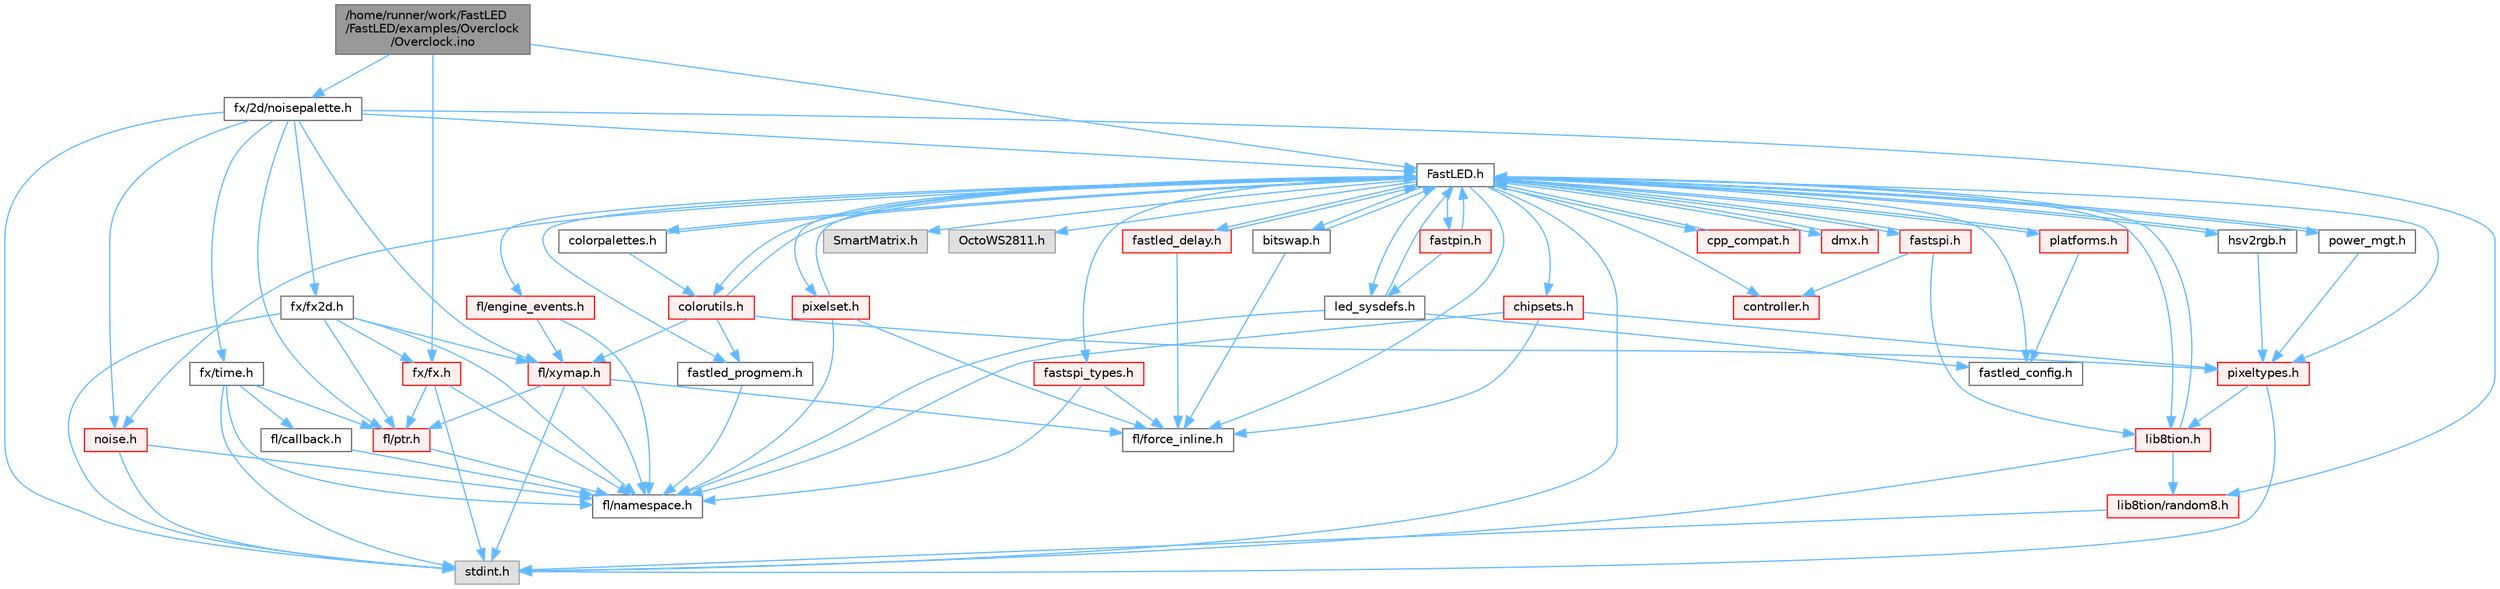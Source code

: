 digraph "/home/runner/work/FastLED/FastLED/examples/Overclock/Overclock.ino"
{
 // INTERACTIVE_SVG=YES
 // LATEX_PDF_SIZE
  bgcolor="transparent";
  edge [fontname=Helvetica,fontsize=10,labelfontname=Helvetica,labelfontsize=10];
  node [fontname=Helvetica,fontsize=10,shape=box,height=0.2,width=0.4];
  Node1 [id="Node000001",label="/home/runner/work/FastLED\l/FastLED/examples/Overclock\l/Overclock.ino",height=0.2,width=0.4,color="gray40", fillcolor="grey60", style="filled", fontcolor="black",tooltip="Demonstrates how to overclock a FastLED setup."];
  Node1 -> Node2 [id="edge1_Node000001_Node000002",color="steelblue1",style="solid",tooltip=" "];
  Node2 [id="Node000002",label="fx/2d/noisepalette.h",height=0.2,width=0.4,color="grey40", fillcolor="white", style="filled",URL="$d6/dc7/noisepalette_8h.html",tooltip="Demonstrates how to mix noise generation with color palettes on a 2D LED matrix."];
  Node2 -> Node3 [id="edge2_Node000002_Node000003",color="steelblue1",style="solid",tooltip=" "];
  Node3 [id="Node000003",label="stdint.h",height=0.2,width=0.4,color="grey60", fillcolor="#E0E0E0", style="filled",tooltip=" "];
  Node2 -> Node4 [id="edge3_Node000002_Node000004",color="steelblue1",style="solid",tooltip=" "];
  Node4 [id="Node000004",label="FastLED.h",height=0.2,width=0.4,color="grey40", fillcolor="white", style="filled",URL="$db/d97/_fast_l_e_d_8h.html",tooltip="central include file for FastLED, defines the CFastLED class/object"];
  Node4 -> Node3 [id="edge4_Node000004_Node000003",color="steelblue1",style="solid",tooltip=" "];
  Node4 -> Node5 [id="edge5_Node000004_Node000005",color="steelblue1",style="solid",tooltip=" "];
  Node5 [id="Node000005",label="SmartMatrix.h",height=0.2,width=0.4,color="grey60", fillcolor="#E0E0E0", style="filled",tooltip=" "];
  Node4 -> Node6 [id="edge6_Node000004_Node000006",color="steelblue1",style="solid",tooltip=" "];
  Node6 [id="Node000006",label="OctoWS2811.h",height=0.2,width=0.4,color="grey60", fillcolor="#E0E0E0", style="filled",tooltip=" "];
  Node4 -> Node7 [id="edge7_Node000004_Node000007",color="steelblue1",style="solid",tooltip=" "];
  Node7 [id="Node000007",label="fl/force_inline.h",height=0.2,width=0.4,color="grey40", fillcolor="white", style="filled",URL="$d8/d2d/fl_2force__inline_8h.html",tooltip=" "];
  Node4 -> Node8 [id="edge8_Node000004_Node000008",color="steelblue1",style="solid",tooltip=" "];
  Node8 [id="Node000008",label="cpp_compat.h",height=0.2,width=0.4,color="red", fillcolor="#FFF0F0", style="filled",URL="$d9/d13/cpp__compat_8h.html",tooltip="Compatibility functions based on C++ version."];
  Node8 -> Node4 [id="edge9_Node000008_Node000004",color="steelblue1",style="solid",tooltip=" "];
  Node4 -> Node10 [id="edge10_Node000004_Node000010",color="steelblue1",style="solid",tooltip=" "];
  Node10 [id="Node000010",label="fastled_config.h",height=0.2,width=0.4,color="grey40", fillcolor="white", style="filled",URL="$d5/d11/fastled__config_8h.html",tooltip="Contains definitions that can be used to configure FastLED at compile time."];
  Node4 -> Node11 [id="edge11_Node000004_Node000011",color="steelblue1",style="solid",tooltip=" "];
  Node11 [id="Node000011",label="led_sysdefs.h",height=0.2,width=0.4,color="grey40", fillcolor="white", style="filled",URL="$d9/d3e/led__sysdefs_8h.html",tooltip="Determines which platform system definitions to include."];
  Node11 -> Node4 [id="edge12_Node000011_Node000004",color="steelblue1",style="solid",tooltip=" "];
  Node11 -> Node10 [id="edge13_Node000011_Node000010",color="steelblue1",style="solid",tooltip=" "];
  Node11 -> Node12 [id="edge14_Node000011_Node000012",color="steelblue1",style="solid",tooltip=" "];
  Node12 [id="Node000012",label="fl/namespace.h",height=0.2,width=0.4,color="grey40", fillcolor="white", style="filled",URL="$df/d2a/namespace_8h.html",tooltip="Implements the FastLED namespace macros."];
  Node4 -> Node13 [id="edge15_Node000004_Node000013",color="steelblue1",style="solid",tooltip=" "];
  Node13 [id="Node000013",label="fastled_delay.h",height=0.2,width=0.4,color="red", fillcolor="#FFF0F0", style="filled",URL="$d0/da8/fastled__delay_8h.html",tooltip="Utility functions and classes for managing delay cycles."];
  Node13 -> Node4 [id="edge16_Node000013_Node000004",color="steelblue1",style="solid",tooltip=" "];
  Node13 -> Node7 [id="edge17_Node000013_Node000007",color="steelblue1",style="solid",tooltip=" "];
  Node4 -> Node15 [id="edge18_Node000004_Node000015",color="steelblue1",style="solid",tooltip=" "];
  Node15 [id="Node000015",label="bitswap.h",height=0.2,width=0.4,color="grey40", fillcolor="white", style="filled",URL="$de/ded/bitswap_8h.html",tooltip="Functions for doing a rotation of bits/bytes used by parallel output."];
  Node15 -> Node4 [id="edge19_Node000015_Node000004",color="steelblue1",style="solid",tooltip=" "];
  Node15 -> Node7 [id="edge20_Node000015_Node000007",color="steelblue1",style="solid",tooltip=" "];
  Node4 -> Node16 [id="edge21_Node000004_Node000016",color="steelblue1",style="solid",tooltip=" "];
  Node16 [id="Node000016",label="controller.h",height=0.2,width=0.4,color="red", fillcolor="#FFF0F0", style="filled",URL="$d2/dd9/controller_8h.html",tooltip="deprecated: base definitions used by led controllers for writing out led data"];
  Node4 -> Node64 [id="edge22_Node000004_Node000064",color="steelblue1",style="solid",tooltip=" "];
  Node64 [id="Node000064",label="fastpin.h",height=0.2,width=0.4,color="red", fillcolor="#FFF0F0", style="filled",URL="$db/d65/fastpin_8h.html",tooltip="Class base definitions for defining fast pin access."];
  Node64 -> Node4 [id="edge23_Node000064_Node000004",color="steelblue1",style="solid",tooltip=" "];
  Node64 -> Node11 [id="edge24_Node000064_Node000011",color="steelblue1",style="solid",tooltip=" "];
  Node4 -> Node65 [id="edge25_Node000004_Node000065",color="steelblue1",style="solid",tooltip=" "];
  Node65 [id="Node000065",label="fastspi_types.h",height=0.2,width=0.4,color="red", fillcolor="#FFF0F0", style="filled",URL="$d2/ddb/fastspi__types_8h.html",tooltip="Data types and constants used by SPI interfaces."];
  Node65 -> Node7 [id="edge26_Node000065_Node000007",color="steelblue1",style="solid",tooltip=" "];
  Node65 -> Node12 [id="edge27_Node000065_Node000012",color="steelblue1",style="solid",tooltip=" "];
  Node4 -> Node66 [id="edge28_Node000004_Node000066",color="steelblue1",style="solid",tooltip=" "];
  Node66 [id="Node000066",label="dmx.h",height=0.2,width=0.4,color="red", fillcolor="#FFF0F0", style="filled",URL="$d3/de1/dmx_8h.html",tooltip="Defines the DMX512-based LED controllers."];
  Node66 -> Node4 [id="edge29_Node000066_Node000004",color="steelblue1",style="solid",tooltip=" "];
  Node4 -> Node69 [id="edge30_Node000004_Node000069",color="steelblue1",style="solid",tooltip=" "];
  Node69 [id="Node000069",label="platforms.h",height=0.2,width=0.4,color="red", fillcolor="#FFF0F0", style="filled",URL="$da/dc9/platforms_8h.html",tooltip="Determines which platforms headers to include."];
  Node69 -> Node4 [id="edge31_Node000069_Node000004",color="steelblue1",style="solid",tooltip=" "];
  Node69 -> Node10 [id="edge32_Node000069_Node000010",color="steelblue1",style="solid",tooltip=" "];
  Node4 -> Node71 [id="edge33_Node000004_Node000071",color="steelblue1",style="solid",tooltip=" "];
  Node71 [id="Node000071",label="fastled_progmem.h",height=0.2,width=0.4,color="grey40", fillcolor="white", style="filled",URL="$df/dab/fastled__progmem_8h.html",tooltip="Wrapper definitions to allow seamless use of PROGMEM in environments that have it."];
  Node71 -> Node12 [id="edge34_Node000071_Node000012",color="steelblue1",style="solid",tooltip=" "];
  Node4 -> Node20 [id="edge35_Node000004_Node000020",color="steelblue1",style="solid",tooltip=" "];
  Node20 [id="Node000020",label="lib8tion.h",height=0.2,width=0.4,color="red", fillcolor="#FFF0F0", style="filled",URL="$df/da5/lib8tion_8h.html",tooltip="Fast, efficient 8-bit math functions specifically designed for high-performance LED programming."];
  Node20 -> Node4 [id="edge36_Node000020_Node000004",color="steelblue1",style="solid",tooltip=" "];
  Node20 -> Node3 [id="edge37_Node000020_Node000003",color="steelblue1",style="solid",tooltip=" "];
  Node20 -> Node32 [id="edge38_Node000020_Node000032",color="steelblue1",style="solid",tooltip=" "];
  Node32 [id="Node000032",label="lib8tion/random8.h",height=0.2,width=0.4,color="red", fillcolor="#FFF0F0", style="filled",URL="$d9/dfa/random8_8h.html",tooltip="Fast, efficient random number generators specifically designed for high-performance LED programming."];
  Node32 -> Node3 [id="edge39_Node000032_Node000003",color="steelblue1",style="solid",tooltip=" "];
  Node4 -> Node19 [id="edge40_Node000004_Node000019",color="steelblue1",style="solid",tooltip=" "];
  Node19 [id="Node000019",label="pixeltypes.h",height=0.2,width=0.4,color="red", fillcolor="#FFF0F0", style="filled",URL="$d2/dba/pixeltypes_8h.html",tooltip="Includes defintions for RGB and HSV pixels."];
  Node19 -> Node3 [id="edge41_Node000019_Node000003",color="steelblue1",style="solid",tooltip=" "];
  Node19 -> Node20 [id="edge42_Node000019_Node000020",color="steelblue1",style="solid",tooltip=" "];
  Node4 -> Node72 [id="edge43_Node000004_Node000072",color="steelblue1",style="solid",tooltip=" "];
  Node72 [id="Node000072",label="hsv2rgb.h",height=0.2,width=0.4,color="grey40", fillcolor="white", style="filled",URL="$de/d9a/hsv2rgb_8h.html",tooltip="Functions to convert from the HSV colorspace to the RGB colorspace."];
  Node72 -> Node4 [id="edge44_Node000072_Node000004",color="steelblue1",style="solid",tooltip=" "];
  Node72 -> Node19 [id="edge45_Node000072_Node000019",color="steelblue1",style="solid",tooltip=" "];
  Node4 -> Node73 [id="edge46_Node000004_Node000073",color="steelblue1",style="solid",tooltip=" "];
  Node73 [id="Node000073",label="colorutils.h",height=0.2,width=0.4,color="red", fillcolor="#FFF0F0", style="filled",URL="$d1/dfb/colorutils_8h.html",tooltip="Utility functions for color fill, palettes, blending, and more."];
  Node73 -> Node4 [id="edge47_Node000073_Node000004",color="steelblue1",style="solid",tooltip=" "];
  Node73 -> Node19 [id="edge48_Node000073_Node000019",color="steelblue1",style="solid",tooltip=" "];
  Node73 -> Node71 [id="edge49_Node000073_Node000071",color="steelblue1",style="solid",tooltip=" "];
  Node73 -> Node52 [id="edge50_Node000073_Node000052",color="steelblue1",style="solid",tooltip=" "];
  Node52 [id="Node000052",label="fl/xymap.h",height=0.2,width=0.4,color="red", fillcolor="#FFF0F0", style="filled",URL="$d6/dc9/fl_2xymap_8h.html",tooltip=" "];
  Node52 -> Node3 [id="edge51_Node000052_Node000003",color="steelblue1",style="solid",tooltip=" "];
  Node52 -> Node7 [id="edge52_Node000052_Node000007",color="steelblue1",style="solid",tooltip=" "];
  Node52 -> Node37 [id="edge53_Node000052_Node000037",color="steelblue1",style="solid",tooltip=" "];
  Node37 [id="Node000037",label="fl/ptr.h",height=0.2,width=0.4,color="red", fillcolor="#FFF0F0", style="filled",URL="$d7/df1/fl_2ptr_8h.html",tooltip=" "];
  Node37 -> Node12 [id="edge54_Node000037_Node000012",color="steelblue1",style="solid",tooltip=" "];
  Node52 -> Node12 [id="edge55_Node000052_Node000012",color="steelblue1",style="solid",tooltip=" "];
  Node4 -> Node75 [id="edge56_Node000004_Node000075",color="steelblue1",style="solid",tooltip=" "];
  Node75 [id="Node000075",label="pixelset.h",height=0.2,width=0.4,color="red", fillcolor="#FFF0F0", style="filled",URL="$d4/d46/pixelset_8h.html",tooltip="Declares classes for managing logical groups of LEDs."];
  Node75 -> Node4 [id="edge57_Node000075_Node000004",color="steelblue1",style="solid",tooltip=" "];
  Node75 -> Node7 [id="edge58_Node000075_Node000007",color="steelblue1",style="solid",tooltip=" "];
  Node75 -> Node12 [id="edge59_Node000075_Node000012",color="steelblue1",style="solid",tooltip=" "];
  Node4 -> Node77 [id="edge60_Node000004_Node000077",color="steelblue1",style="solid",tooltip=" "];
  Node77 [id="Node000077",label="colorpalettes.h",height=0.2,width=0.4,color="grey40", fillcolor="white", style="filled",URL="$dc/dcc/colorpalettes_8h.html",tooltip="Declarations for the predefined color palettes supplied by FastLED."];
  Node77 -> Node4 [id="edge61_Node000077_Node000004",color="steelblue1",style="solid",tooltip=" "];
  Node77 -> Node73 [id="edge62_Node000077_Node000073",color="steelblue1",style="solid",tooltip=" "];
  Node4 -> Node78 [id="edge63_Node000004_Node000078",color="steelblue1",style="solid",tooltip=" "];
  Node78 [id="Node000078",label="noise.h",height=0.2,width=0.4,color="red", fillcolor="#FFF0F0", style="filled",URL="$d1/d31/noise_8h.html",tooltip="Functions to generate and fill arrays with noise."];
  Node78 -> Node3 [id="edge64_Node000078_Node000003",color="steelblue1",style="solid",tooltip=" "];
  Node78 -> Node12 [id="edge65_Node000078_Node000012",color="steelblue1",style="solid",tooltip=" "];
  Node4 -> Node79 [id="edge66_Node000004_Node000079",color="steelblue1",style="solid",tooltip=" "];
  Node79 [id="Node000079",label="power_mgt.h",height=0.2,width=0.4,color="grey40", fillcolor="white", style="filled",URL="$dc/d5b/power__mgt_8h.html",tooltip="Functions to limit the power used by FastLED."];
  Node79 -> Node4 [id="edge67_Node000079_Node000004",color="steelblue1",style="solid",tooltip=" "];
  Node79 -> Node19 [id="edge68_Node000079_Node000019",color="steelblue1",style="solid",tooltip=" "];
  Node4 -> Node80 [id="edge69_Node000004_Node000080",color="steelblue1",style="solid",tooltip=" "];
  Node80 [id="Node000080",label="fastspi.h",height=0.2,width=0.4,color="red", fillcolor="#FFF0F0", style="filled",URL="$d6/ddc/fastspi_8h.html",tooltip="Serial peripheral interface (SPI) definitions per platform."];
  Node80 -> Node4 [id="edge70_Node000080_Node000004",color="steelblue1",style="solid",tooltip=" "];
  Node80 -> Node16 [id="edge71_Node000080_Node000016",color="steelblue1",style="solid",tooltip=" "];
  Node80 -> Node20 [id="edge72_Node000080_Node000020",color="steelblue1",style="solid",tooltip=" "];
  Node4 -> Node82 [id="edge73_Node000004_Node000082",color="steelblue1",style="solid",tooltip=" "];
  Node82 [id="Node000082",label="chipsets.h",height=0.2,width=0.4,color="red", fillcolor="#FFF0F0", style="filled",URL="$db/d66/chipsets_8h.html",tooltip="Contains the bulk of the definitions for the various LED chipsets supported."];
  Node82 -> Node19 [id="edge74_Node000082_Node000019",color="steelblue1",style="solid",tooltip=" "];
  Node82 -> Node7 [id="edge75_Node000082_Node000007",color="steelblue1",style="solid",tooltip=" "];
  Node82 -> Node12 [id="edge76_Node000082_Node000012",color="steelblue1",style="solid",tooltip=" "];
  Node4 -> Node50 [id="edge77_Node000004_Node000050",color="steelblue1",style="solid",tooltip=" "];
  Node50 [id="Node000050",label="fl/engine_events.h",height=0.2,width=0.4,color="red", fillcolor="#FFF0F0", style="filled",URL="$dc/dd9/fl_2engine__events_8h.html",tooltip=" "];
  Node50 -> Node52 [id="edge78_Node000050_Node000052",color="steelblue1",style="solid",tooltip=" "];
  Node50 -> Node12 [id="edge79_Node000050_Node000012",color="steelblue1",style="solid",tooltip=" "];
  Node2 -> Node83 [id="edge80_Node000002_Node000083",color="steelblue1",style="solid",tooltip=" "];
  Node83 [id="Node000083",label="fx/fx2d.h",height=0.2,width=0.4,color="grey40", fillcolor="white", style="filled",URL="$d9/d43/fx2d_8h.html",tooltip=" "];
  Node83 -> Node3 [id="edge81_Node000083_Node000003",color="steelblue1",style="solid",tooltip=" "];
  Node83 -> Node52 [id="edge82_Node000083_Node000052",color="steelblue1",style="solid",tooltip=" "];
  Node83 -> Node12 [id="edge83_Node000083_Node000012",color="steelblue1",style="solid",tooltip=" "];
  Node83 -> Node84 [id="edge84_Node000083_Node000084",color="steelblue1",style="solid",tooltip=" "];
  Node84 [id="Node000084",label="fx/fx.h",height=0.2,width=0.4,color="red", fillcolor="#FFF0F0", style="filled",URL="$d2/d0c/fx_8h.html",tooltip=" "];
  Node84 -> Node3 [id="edge85_Node000084_Node000003",color="steelblue1",style="solid",tooltip=" "];
  Node84 -> Node12 [id="edge86_Node000084_Node000012",color="steelblue1",style="solid",tooltip=" "];
  Node84 -> Node37 [id="edge87_Node000084_Node000037",color="steelblue1",style="solid",tooltip=" "];
  Node83 -> Node37 [id="edge88_Node000083_Node000037",color="steelblue1",style="solid",tooltip=" "];
  Node2 -> Node32 [id="edge89_Node000002_Node000032",color="steelblue1",style="solid",tooltip=" "];
  Node2 -> Node78 [id="edge90_Node000002_Node000078",color="steelblue1",style="solid",tooltip=" "];
  Node2 -> Node37 [id="edge91_Node000002_Node000037",color="steelblue1",style="solid",tooltip=" "];
  Node2 -> Node52 [id="edge92_Node000002_Node000052",color="steelblue1",style="solid",tooltip=" "];
  Node2 -> Node87 [id="edge93_Node000002_Node000087",color="steelblue1",style="solid",tooltip=" "];
  Node87 [id="Node000087",label="fx/time.h",height=0.2,width=0.4,color="grey40", fillcolor="white", style="filled",URL="$de/df7/time_8h.html",tooltip=" "];
  Node87 -> Node3 [id="edge94_Node000087_Node000003",color="steelblue1",style="solid",tooltip=" "];
  Node87 -> Node37 [id="edge95_Node000087_Node000037",color="steelblue1",style="solid",tooltip=" "];
  Node87 -> Node88 [id="edge96_Node000087_Node000088",color="steelblue1",style="solid",tooltip=" "];
  Node88 [id="Node000088",label="fl/callback.h",height=0.2,width=0.4,color="grey40", fillcolor="white", style="filled",URL="$da/d05/callback_8h.html",tooltip=" "];
  Node88 -> Node12 [id="edge97_Node000088_Node000012",color="steelblue1",style="solid",tooltip=" "];
  Node87 -> Node12 [id="edge98_Node000087_Node000012",color="steelblue1",style="solid",tooltip=" "];
  Node1 -> Node84 [id="edge99_Node000001_Node000084",color="steelblue1",style="solid",tooltip=" "];
  Node1 -> Node4 [id="edge100_Node000001_Node000004",color="steelblue1",style="solid",tooltip=" "];
}
